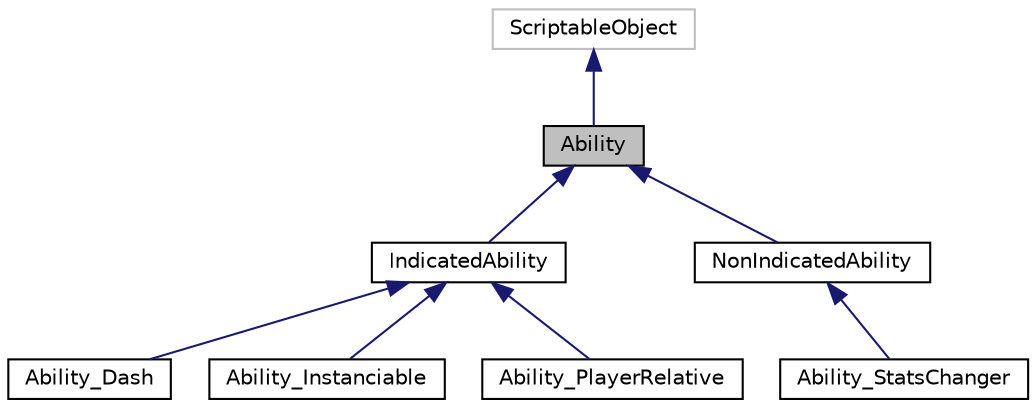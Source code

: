 digraph "Ability"
{
 // INTERACTIVE_SVG=YES
 // LATEX_PDF_SIZE
  bgcolor="transparent";
  edge [fontname="Helvetica",fontsize="10",labelfontname="Helvetica",labelfontsize="10"];
  node [fontname="Helvetica",fontsize="10",shape=record];
  Node1 [label="Ability",height=0.2,width=0.4,color="black", fillcolor="grey75", style="filled", fontcolor="black",tooltip="Base abstract class for an Ability."];
  Node2 -> Node1 [dir="back",color="midnightblue",fontsize="10",style="solid",fontname="Helvetica"];
  Node2 [label="ScriptableObject",height=0.2,width=0.4,color="grey75",tooltip=" "];
  Node1 -> Node3 [dir="back",color="midnightblue",fontsize="10",style="solid",fontname="Helvetica"];
  Node3 [label="IndicatedAbility",height=0.2,width=0.4,color="black",URL="$class_indicated_ability.html",tooltip="Encapsulador de les Ability que han de mostrar l'indicador"];
  Node3 -> Node4 [dir="back",color="midnightblue",fontsize="10",style="solid",fontname="Helvetica"];
  Node4 [label="Ability_Dash",height=0.2,width=0.4,color="black",URL="$class_ability___dash.html",tooltip=" "];
  Node3 -> Node5 [dir="back",color="midnightblue",fontsize="10",style="solid",fontname="Helvetica"];
  Node5 [label="Ability_Instanciable",height=0.2,width=0.4,color="black",URL="$class_ability___instanciable.html",tooltip=" "];
  Node3 -> Node6 [dir="back",color="midnightblue",fontsize="10",style="solid",fontname="Helvetica"];
  Node6 [label="Ability_PlayerRelative",height=0.2,width=0.4,color="black",URL="$class_ability___player_relative.html",tooltip=" "];
  Node1 -> Node7 [dir="back",color="midnightblue",fontsize="10",style="solid",fontname="Helvetica"];
  Node7 [label="NonIndicatedAbility",height=0.2,width=0.4,color="black",URL="$class_non_indicated_ability.html",tooltip="Encapsulador de les Ability que NO han de mostrar cap indicador."];
  Node7 -> Node8 [dir="back",color="midnightblue",fontsize="10",style="solid",fontname="Helvetica"];
  Node8 [label="Ability_StatsChanger",height=0.2,width=0.4,color="black",URL="$class_ability___stats_changer.html",tooltip=" "];
}
